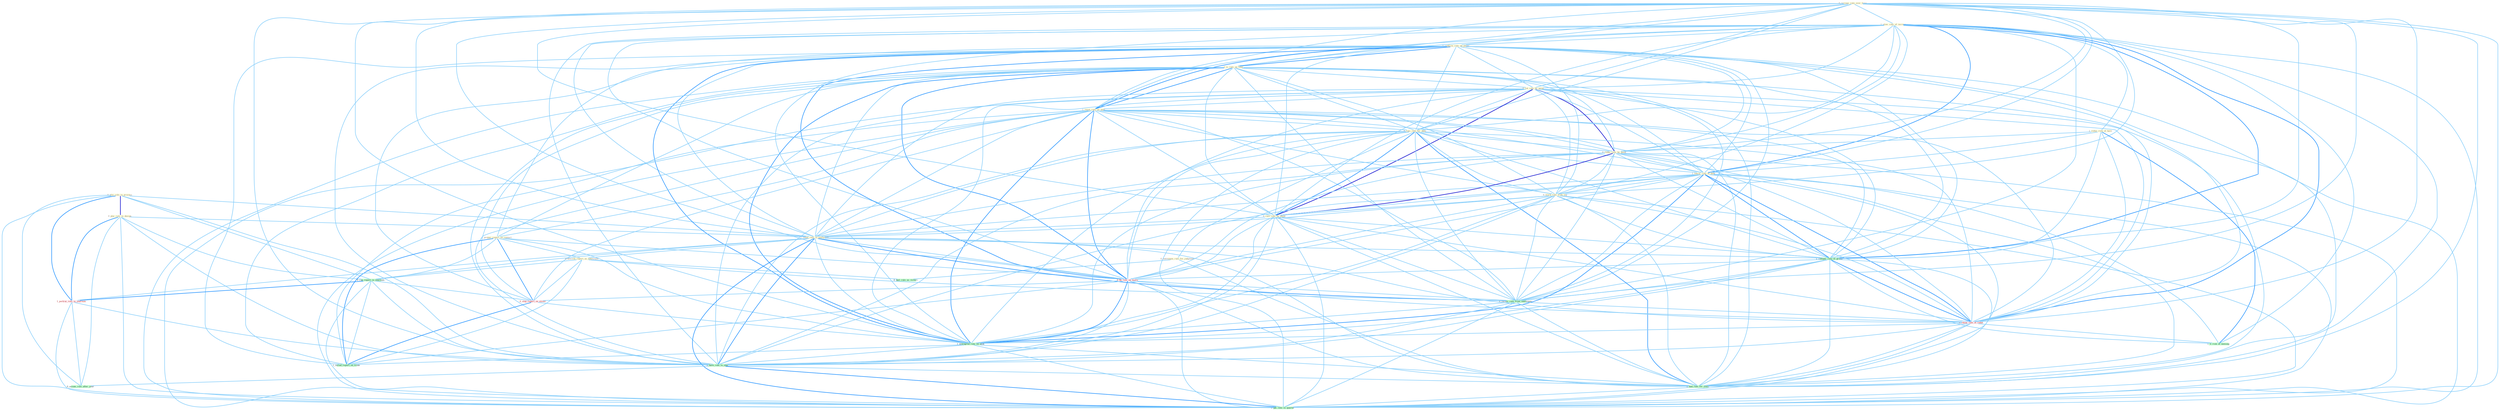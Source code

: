 Graph G{ 
    node
    [shape=polygon,style=filled,width=.5,height=.06,color="#BDFCC9",fixedsize=true,fontsize=4,
    fontcolor="#2f4f4f"];
    {node
    [color="#ffffe0", fontcolor="#8b7d6b"] "0_plai_role_in_process " "0_increas_rate_over_time " "1_slow_rate_of_increas " "1_confirm_rate_on_paper " "1_is_rate_on_loan " "0_cut_rate_by_point " "1_reset_rate_on_note " "1_reduc_risk_of_have " "0_rais_rate_for_busi " "0_reduc_rate_by_point " "0_plai_role_in_design " "0_entitynam_rule_for_judgment " "1_lower_rate_of_debt " "0_track_rate_with_lag " "0_rais_rate_by_point " "1_prepar_report_on_contact " "1_relax_rate_in_entitynam " "0_describ_report_as_entitynam "}
{node [color="#fff0f5", fontcolor="#b22222"] "0_ha_rate_on_morn " "0_stop_report_on_street " "0_choos_rate_of_rebat " "1_portrai_role_in_yearnum "}
edge [color="#B0E2FF"];

	"0_plai_role_in_process " -- "0_plai_role_in_design " [w="3", color="#0000cd" , len=0.6];
	"0_plai_role_in_process " -- "1_relax_rate_in_entitynam " [w="1", color="#87cefa" ];
	"0_plai_role_in_process " -- "0_ran_report_in_yearnum " [w="1", color="#87cefa" ];
	"0_plai_role_in_process " -- "1_portrai_role_in_yearnum " [w="2", color="#1e90ff" , len=0.8];
	"0_plai_role_in_process " -- "0_have_rate_in_year " [w="1", color="#87cefa" ];
	"0_plai_role_in_process " -- "0_assum_role_after_year " [w="1", color="#87cefa" ];
	"0_plai_role_in_process " -- "0_pai_rate_in_quarter " [w="1", color="#87cefa" ];
	"0_increas_rate_over_time " -- "1_slow_rate_of_increas " [w="1", color="#87cefa" ];
	"0_increas_rate_over_time " -- "1_confirm_rate_on_paper " [w="1", color="#87cefa" ];
	"0_increas_rate_over_time " -- "1_is_rate_on_loan " [w="1", color="#87cefa" ];
	"0_increas_rate_over_time " -- "0_cut_rate_by_point " [w="1", color="#87cefa" ];
	"0_increas_rate_over_time " -- "1_reset_rate_on_note " [w="1", color="#87cefa" ];
	"0_increas_rate_over_time " -- "0_rais_rate_for_busi " [w="1", color="#87cefa" ];
	"0_increas_rate_over_time " -- "0_reduc_rate_by_point " [w="1", color="#87cefa" ];
	"0_increas_rate_over_time " -- "1_lower_rate_of_debt " [w="1", color="#87cefa" ];
	"0_increas_rate_over_time " -- "0_track_rate_with_lag " [w="1", color="#87cefa" ];
	"0_increas_rate_over_time " -- "0_rais_rate_by_point " [w="1", color="#87cefa" ];
	"0_increas_rate_over_time " -- "1_relax_rate_in_entitynam " [w="1", color="#87cefa" ];
	"0_increas_rate_over_time " -- "1_compar_rate_of_group " [w="1", color="#87cefa" ];
	"0_increas_rate_over_time " -- "0_ha_rate_on_morn " [w="1", color="#87cefa" ];
	"0_increas_rate_over_time " -- "0_receiv_rate_from_entitynam " [w="1", color="#87cefa" ];
	"0_increas_rate_over_time " -- "0_choos_rate_of_rebat " [w="1", color="#87cefa" ];
	"0_increas_rate_over_time " -- "1_downgrad_rate_on_debt " [w="1", color="#87cefa" ];
	"0_increas_rate_over_time " -- "0_have_rate_in_year " [w="1", color="#87cefa" ];
	"0_increas_rate_over_time " -- "0_had_rate_for_yield " [w="1", color="#87cefa" ];
	"0_increas_rate_over_time " -- "0_pai_rate_in_quarter " [w="1", color="#87cefa" ];
	"1_slow_rate_of_increas " -- "1_confirm_rate_on_paper " [w="1", color="#87cefa" ];
	"1_slow_rate_of_increas " -- "1_is_rate_on_loan " [w="1", color="#87cefa" ];
	"1_slow_rate_of_increas " -- "0_cut_rate_by_point " [w="1", color="#87cefa" ];
	"1_slow_rate_of_increas " -- "1_reset_rate_on_note " [w="1", color="#87cefa" ];
	"1_slow_rate_of_increas " -- "1_reduc_risk_of_have " [w="1", color="#87cefa" ];
	"1_slow_rate_of_increas " -- "0_rais_rate_for_busi " [w="1", color="#87cefa" ];
	"1_slow_rate_of_increas " -- "0_reduc_rate_by_point " [w="1", color="#87cefa" ];
	"1_slow_rate_of_increas " -- "1_lower_rate_of_debt " [w="2", color="#1e90ff" , len=0.8];
	"1_slow_rate_of_increas " -- "0_track_rate_with_lag " [w="1", color="#87cefa" ];
	"1_slow_rate_of_increas " -- "0_rais_rate_by_point " [w="1", color="#87cefa" ];
	"1_slow_rate_of_increas " -- "1_relax_rate_in_entitynam " [w="1", color="#87cefa" ];
	"1_slow_rate_of_increas " -- "1_compar_rate_of_group " [w="2", color="#1e90ff" , len=0.8];
	"1_slow_rate_of_increas " -- "0_ha_rate_on_morn " [w="1", color="#87cefa" ];
	"1_slow_rate_of_increas " -- "0_receiv_rate_from_entitynam " [w="1", color="#87cefa" ];
	"1_slow_rate_of_increas " -- "0_choos_rate_of_rebat " [w="2", color="#1e90ff" , len=0.8];
	"1_slow_rate_of_increas " -- "1_downgrad_rate_on_debt " [w="1", color="#87cefa" ];
	"1_slow_rate_of_increas " -- "1_'s_risk_of_messag " [w="1", color="#87cefa" ];
	"1_slow_rate_of_increas " -- "0_have_rate_in_year " [w="1", color="#87cefa" ];
	"1_slow_rate_of_increas " -- "0_had_rate_for_yield " [w="1", color="#87cefa" ];
	"1_slow_rate_of_increas " -- "0_pai_rate_in_quarter " [w="1", color="#87cefa" ];
	"1_confirm_rate_on_paper " -- "1_is_rate_on_loan " [w="2", color="#1e90ff" , len=0.8];
	"1_confirm_rate_on_paper " -- "0_cut_rate_by_point " [w="1", color="#87cefa" ];
	"1_confirm_rate_on_paper " -- "1_reset_rate_on_note " [w="2", color="#1e90ff" , len=0.8];
	"1_confirm_rate_on_paper " -- "0_rais_rate_for_busi " [w="1", color="#87cefa" ];
	"1_confirm_rate_on_paper " -- "0_reduc_rate_by_point " [w="1", color="#87cefa" ];
	"1_confirm_rate_on_paper " -- "1_lower_rate_of_debt " [w="1", color="#87cefa" ];
	"1_confirm_rate_on_paper " -- "0_track_rate_with_lag " [w="1", color="#87cefa" ];
	"1_confirm_rate_on_paper " -- "0_rais_rate_by_point " [w="1", color="#87cefa" ];
	"1_confirm_rate_on_paper " -- "1_prepar_report_on_contact " [w="1", color="#87cefa" ];
	"1_confirm_rate_on_paper " -- "1_relax_rate_in_entitynam " [w="1", color="#87cefa" ];
	"1_confirm_rate_on_paper " -- "1_compar_rate_of_group " [w="1", color="#87cefa" ];
	"1_confirm_rate_on_paper " -- "0_ha_rate_on_morn " [w="2", color="#1e90ff" , len=0.8];
	"1_confirm_rate_on_paper " -- "0_receiv_rate_from_entitynam " [w="1", color="#87cefa" ];
	"1_confirm_rate_on_paper " -- "0_stop_report_on_street " [w="1", color="#87cefa" ];
	"1_confirm_rate_on_paper " -- "0_choos_rate_of_rebat " [w="1", color="#87cefa" ];
	"1_confirm_rate_on_paper " -- "1_downgrad_rate_on_debt " [w="2", color="#1e90ff" , len=0.8];
	"1_confirm_rate_on_paper " -- "0_have_rate_in_year " [w="1", color="#87cefa" ];
	"1_confirm_rate_on_paper " -- "1_includ_report_on_trade " [w="1", color="#87cefa" ];
	"1_confirm_rate_on_paper " -- "0_had_rate_for_yield " [w="1", color="#87cefa" ];
	"1_confirm_rate_on_paper " -- "0_pai_rate_in_quarter " [w="1", color="#87cefa" ];
	"1_is_rate_on_loan " -- "0_cut_rate_by_point " [w="1", color="#87cefa" ];
	"1_is_rate_on_loan " -- "1_reset_rate_on_note " [w="2", color="#1e90ff" , len=0.8];
	"1_is_rate_on_loan " -- "0_rais_rate_for_busi " [w="1", color="#87cefa" ];
	"1_is_rate_on_loan " -- "0_reduc_rate_by_point " [w="1", color="#87cefa" ];
	"1_is_rate_on_loan " -- "1_lower_rate_of_debt " [w="1", color="#87cefa" ];
	"1_is_rate_on_loan " -- "0_track_rate_with_lag " [w="1", color="#87cefa" ];
	"1_is_rate_on_loan " -- "0_rais_rate_by_point " [w="1", color="#87cefa" ];
	"1_is_rate_on_loan " -- "1_prepar_report_on_contact " [w="1", color="#87cefa" ];
	"1_is_rate_on_loan " -- "1_relax_rate_in_entitynam " [w="1", color="#87cefa" ];
	"1_is_rate_on_loan " -- "1_compar_rate_of_group " [w="1", color="#87cefa" ];
	"1_is_rate_on_loan " -- "0_ha_rate_on_morn " [w="2", color="#1e90ff" , len=0.8];
	"1_is_rate_on_loan " -- "0_receiv_rate_from_entitynam " [w="1", color="#87cefa" ];
	"1_is_rate_on_loan " -- "0_stop_report_on_street " [w="1", color="#87cefa" ];
	"1_is_rate_on_loan " -- "0_choos_rate_of_rebat " [w="1", color="#87cefa" ];
	"1_is_rate_on_loan " -- "1_downgrad_rate_on_debt " [w="2", color="#1e90ff" , len=0.8];
	"1_is_rate_on_loan " -- "0_have_rate_in_year " [w="1", color="#87cefa" ];
	"1_is_rate_on_loan " -- "1_includ_report_on_trade " [w="1", color="#87cefa" ];
	"1_is_rate_on_loan " -- "0_had_rate_for_yield " [w="1", color="#87cefa" ];
	"1_is_rate_on_loan " -- "0_pai_rate_in_quarter " [w="1", color="#87cefa" ];
	"0_cut_rate_by_point " -- "1_reset_rate_on_note " [w="1", color="#87cefa" ];
	"0_cut_rate_by_point " -- "0_rais_rate_for_busi " [w="1", color="#87cefa" ];
	"0_cut_rate_by_point " -- "0_reduc_rate_by_point " [w="3", color="#0000cd" , len=0.6];
	"0_cut_rate_by_point " -- "1_lower_rate_of_debt " [w="1", color="#87cefa" ];
	"0_cut_rate_by_point " -- "0_track_rate_with_lag " [w="1", color="#87cefa" ];
	"0_cut_rate_by_point " -- "0_rais_rate_by_point " [w="3", color="#0000cd" , len=0.6];
	"0_cut_rate_by_point " -- "1_relax_rate_in_entitynam " [w="1", color="#87cefa" ];
	"0_cut_rate_by_point " -- "1_compar_rate_of_group " [w="1", color="#87cefa" ];
	"0_cut_rate_by_point " -- "0_ha_rate_on_morn " [w="1", color="#87cefa" ];
	"0_cut_rate_by_point " -- "0_receiv_rate_from_entitynam " [w="1", color="#87cefa" ];
	"0_cut_rate_by_point " -- "0_choos_rate_of_rebat " [w="1", color="#87cefa" ];
	"0_cut_rate_by_point " -- "1_downgrad_rate_on_debt " [w="1", color="#87cefa" ];
	"0_cut_rate_by_point " -- "0_have_rate_in_year " [w="1", color="#87cefa" ];
	"0_cut_rate_by_point " -- "0_had_rate_for_yield " [w="1", color="#87cefa" ];
	"0_cut_rate_by_point " -- "0_pai_rate_in_quarter " [w="1", color="#87cefa" ];
	"1_reset_rate_on_note " -- "0_rais_rate_for_busi " [w="1", color="#87cefa" ];
	"1_reset_rate_on_note " -- "0_reduc_rate_by_point " [w="1", color="#87cefa" ];
	"1_reset_rate_on_note " -- "1_lower_rate_of_debt " [w="1", color="#87cefa" ];
	"1_reset_rate_on_note " -- "0_track_rate_with_lag " [w="1", color="#87cefa" ];
	"1_reset_rate_on_note " -- "0_rais_rate_by_point " [w="1", color="#87cefa" ];
	"1_reset_rate_on_note " -- "1_prepar_report_on_contact " [w="1", color="#87cefa" ];
	"1_reset_rate_on_note " -- "1_relax_rate_in_entitynam " [w="1", color="#87cefa" ];
	"1_reset_rate_on_note " -- "1_compar_rate_of_group " [w="1", color="#87cefa" ];
	"1_reset_rate_on_note " -- "0_ha_rate_on_morn " [w="2", color="#1e90ff" , len=0.8];
	"1_reset_rate_on_note " -- "0_receiv_rate_from_entitynam " [w="1", color="#87cefa" ];
	"1_reset_rate_on_note " -- "0_stop_report_on_street " [w="1", color="#87cefa" ];
	"1_reset_rate_on_note " -- "0_choos_rate_of_rebat " [w="1", color="#87cefa" ];
	"1_reset_rate_on_note " -- "1_downgrad_rate_on_debt " [w="2", color="#1e90ff" , len=0.8];
	"1_reset_rate_on_note " -- "0_have_rate_in_year " [w="1", color="#87cefa" ];
	"1_reset_rate_on_note " -- "1_includ_report_on_trade " [w="1", color="#87cefa" ];
	"1_reset_rate_on_note " -- "0_had_rate_for_yield " [w="1", color="#87cefa" ];
	"1_reset_rate_on_note " -- "0_pai_rate_in_quarter " [w="1", color="#87cefa" ];
	"1_reduc_risk_of_have " -- "0_reduc_rate_by_point " [w="1", color="#87cefa" ];
	"1_reduc_risk_of_have " -- "1_lower_rate_of_debt " [w="1", color="#87cefa" ];
	"1_reduc_risk_of_have " -- "1_compar_rate_of_group " [w="1", color="#87cefa" ];
	"1_reduc_risk_of_have " -- "0_choos_rate_of_rebat " [w="1", color="#87cefa" ];
	"1_reduc_risk_of_have " -- "1_'s_risk_of_messag " [w="2", color="#1e90ff" , len=0.8];
	"0_rais_rate_for_busi " -- "0_reduc_rate_by_point " [w="1", color="#87cefa" ];
	"0_rais_rate_for_busi " -- "0_entitynam_rule_for_judgment " [w="1", color="#87cefa" ];
	"0_rais_rate_for_busi " -- "1_lower_rate_of_debt " [w="1", color="#87cefa" ];
	"0_rais_rate_for_busi " -- "0_track_rate_with_lag " [w="1", color="#87cefa" ];
	"0_rais_rate_for_busi " -- "0_rais_rate_by_point " [w="2", color="#1e90ff" , len=0.8];
	"0_rais_rate_for_busi " -- "1_relax_rate_in_entitynam " [w="1", color="#87cefa" ];
	"0_rais_rate_for_busi " -- "1_compar_rate_of_group " [w="1", color="#87cefa" ];
	"0_rais_rate_for_busi " -- "0_ha_rate_on_morn " [w="1", color="#87cefa" ];
	"0_rais_rate_for_busi " -- "0_receiv_rate_from_entitynam " [w="1", color="#87cefa" ];
	"0_rais_rate_for_busi " -- "0_choos_rate_of_rebat " [w="1", color="#87cefa" ];
	"0_rais_rate_for_busi " -- "1_downgrad_rate_on_debt " [w="1", color="#87cefa" ];
	"0_rais_rate_for_busi " -- "0_have_rate_in_year " [w="1", color="#87cefa" ];
	"0_rais_rate_for_busi " -- "0_had_rate_for_yield " [w="2", color="#1e90ff" , len=0.8];
	"0_rais_rate_for_busi " -- "0_pai_rate_in_quarter " [w="1", color="#87cefa" ];
	"0_reduc_rate_by_point " -- "1_lower_rate_of_debt " [w="1", color="#87cefa" ];
	"0_reduc_rate_by_point " -- "0_track_rate_with_lag " [w="1", color="#87cefa" ];
	"0_reduc_rate_by_point " -- "0_rais_rate_by_point " [w="3", color="#0000cd" , len=0.6];
	"0_reduc_rate_by_point " -- "1_relax_rate_in_entitynam " [w="1", color="#87cefa" ];
	"0_reduc_rate_by_point " -- "1_compar_rate_of_group " [w="1", color="#87cefa" ];
	"0_reduc_rate_by_point " -- "0_ha_rate_on_morn " [w="1", color="#87cefa" ];
	"0_reduc_rate_by_point " -- "0_receiv_rate_from_entitynam " [w="1", color="#87cefa" ];
	"0_reduc_rate_by_point " -- "0_choos_rate_of_rebat " [w="1", color="#87cefa" ];
	"0_reduc_rate_by_point " -- "1_downgrad_rate_on_debt " [w="1", color="#87cefa" ];
	"0_reduc_rate_by_point " -- "0_have_rate_in_year " [w="1", color="#87cefa" ];
	"0_reduc_rate_by_point " -- "0_had_rate_for_yield " [w="1", color="#87cefa" ];
	"0_reduc_rate_by_point " -- "0_pai_rate_in_quarter " [w="1", color="#87cefa" ];
	"0_plai_role_in_design " -- "1_relax_rate_in_entitynam " [w="1", color="#87cefa" ];
	"0_plai_role_in_design " -- "0_ran_report_in_yearnum " [w="1", color="#87cefa" ];
	"0_plai_role_in_design " -- "1_portrai_role_in_yearnum " [w="2", color="#1e90ff" , len=0.8];
	"0_plai_role_in_design " -- "0_have_rate_in_year " [w="1", color="#87cefa" ];
	"0_plai_role_in_design " -- "0_assum_role_after_year " [w="1", color="#87cefa" ];
	"0_plai_role_in_design " -- "0_pai_rate_in_quarter " [w="1", color="#87cefa" ];
	"0_entitynam_rule_for_judgment " -- "0_had_rate_for_yield " [w="1", color="#87cefa" ];
	"0_entitynam_rule_for_judgment " -- "0_hail_rule_as_victori " [w="1", color="#87cefa" ];
	"1_lower_rate_of_debt " -- "0_track_rate_with_lag " [w="1", color="#87cefa" ];
	"1_lower_rate_of_debt " -- "0_rais_rate_by_point " [w="1", color="#87cefa" ];
	"1_lower_rate_of_debt " -- "1_relax_rate_in_entitynam " [w="1", color="#87cefa" ];
	"1_lower_rate_of_debt " -- "1_compar_rate_of_group " [w="2", color="#1e90ff" , len=0.8];
	"1_lower_rate_of_debt " -- "0_ha_rate_on_morn " [w="1", color="#87cefa" ];
	"1_lower_rate_of_debt " -- "0_receiv_rate_from_entitynam " [w="1", color="#87cefa" ];
	"1_lower_rate_of_debt " -- "0_choos_rate_of_rebat " [w="2", color="#1e90ff" , len=0.8];
	"1_lower_rate_of_debt " -- "1_downgrad_rate_on_debt " [w="2", color="#1e90ff" , len=0.8];
	"1_lower_rate_of_debt " -- "1_'s_risk_of_messag " [w="1", color="#87cefa" ];
	"1_lower_rate_of_debt " -- "0_have_rate_in_year " [w="1", color="#87cefa" ];
	"1_lower_rate_of_debt " -- "0_had_rate_for_yield " [w="1", color="#87cefa" ];
	"1_lower_rate_of_debt " -- "0_pai_rate_in_quarter " [w="1", color="#87cefa" ];
	"0_track_rate_with_lag " -- "0_rais_rate_by_point " [w="1", color="#87cefa" ];
	"0_track_rate_with_lag " -- "1_relax_rate_in_entitynam " [w="1", color="#87cefa" ];
	"0_track_rate_with_lag " -- "1_compar_rate_of_group " [w="1", color="#87cefa" ];
	"0_track_rate_with_lag " -- "0_ha_rate_on_morn " [w="1", color="#87cefa" ];
	"0_track_rate_with_lag " -- "0_receiv_rate_from_entitynam " [w="1", color="#87cefa" ];
	"0_track_rate_with_lag " -- "0_choos_rate_of_rebat " [w="1", color="#87cefa" ];
	"0_track_rate_with_lag " -- "1_downgrad_rate_on_debt " [w="1", color="#87cefa" ];
	"0_track_rate_with_lag " -- "0_have_rate_in_year " [w="1", color="#87cefa" ];
	"0_track_rate_with_lag " -- "0_had_rate_for_yield " [w="1", color="#87cefa" ];
	"0_track_rate_with_lag " -- "0_pai_rate_in_quarter " [w="1", color="#87cefa" ];
	"0_rais_rate_by_point " -- "1_relax_rate_in_entitynam " [w="1", color="#87cefa" ];
	"0_rais_rate_by_point " -- "1_compar_rate_of_group " [w="1", color="#87cefa" ];
	"0_rais_rate_by_point " -- "0_ha_rate_on_morn " [w="1", color="#87cefa" ];
	"0_rais_rate_by_point " -- "0_receiv_rate_from_entitynam " [w="1", color="#87cefa" ];
	"0_rais_rate_by_point " -- "0_choos_rate_of_rebat " [w="1", color="#87cefa" ];
	"0_rais_rate_by_point " -- "1_downgrad_rate_on_debt " [w="1", color="#87cefa" ];
	"0_rais_rate_by_point " -- "0_have_rate_in_year " [w="1", color="#87cefa" ];
	"0_rais_rate_by_point " -- "0_had_rate_for_yield " [w="1", color="#87cefa" ];
	"0_rais_rate_by_point " -- "0_pai_rate_in_quarter " [w="1", color="#87cefa" ];
	"1_prepar_report_on_contact " -- "0_describ_report_as_entitynam " [w="1", color="#87cefa" ];
	"1_prepar_report_on_contact " -- "0_ran_report_in_yearnum " [w="1", color="#87cefa" ];
	"1_prepar_report_on_contact " -- "0_ha_rate_on_morn " [w="1", color="#87cefa" ];
	"1_prepar_report_on_contact " -- "0_stop_report_on_street " [w="2", color="#1e90ff" , len=0.8];
	"1_prepar_report_on_contact " -- "1_downgrad_rate_on_debt " [w="1", color="#87cefa" ];
	"1_prepar_report_on_contact " -- "1_includ_report_on_trade " [w="2", color="#1e90ff" , len=0.8];
	"1_relax_rate_in_entitynam " -- "0_describ_report_as_entitynam " [w="1", color="#87cefa" ];
	"1_relax_rate_in_entitynam " -- "1_compar_rate_of_group " [w="1", color="#87cefa" ];
	"1_relax_rate_in_entitynam " -- "0_ran_report_in_yearnum " [w="1", color="#87cefa" ];
	"1_relax_rate_in_entitynam " -- "0_ha_rate_on_morn " [w="1", color="#87cefa" ];
	"1_relax_rate_in_entitynam " -- "0_receiv_rate_from_entitynam " [w="2", color="#1e90ff" , len=0.8];
	"1_relax_rate_in_entitynam " -- "0_choos_rate_of_rebat " [w="1", color="#87cefa" ];
	"1_relax_rate_in_entitynam " -- "1_downgrad_rate_on_debt " [w="1", color="#87cefa" ];
	"1_relax_rate_in_entitynam " -- "1_portrai_role_in_yearnum " [w="1", color="#87cefa" ];
	"1_relax_rate_in_entitynam " -- "0_have_rate_in_year " [w="2", color="#1e90ff" , len=0.8];
	"1_relax_rate_in_entitynam " -- "0_had_rate_for_yield " [w="1", color="#87cefa" ];
	"1_relax_rate_in_entitynam " -- "0_pai_rate_in_quarter " [w="2", color="#1e90ff" , len=0.8];
	"0_describ_report_as_entitynam " -- "0_ran_report_in_yearnum " [w="1", color="#87cefa" ];
	"0_describ_report_as_entitynam " -- "0_receiv_rate_from_entitynam " [w="1", color="#87cefa" ];
	"0_describ_report_as_entitynam " -- "0_stop_report_on_street " [w="1", color="#87cefa" ];
	"0_describ_report_as_entitynam " -- "1_includ_report_on_trade " [w="1", color="#87cefa" ];
	"0_describ_report_as_entitynam " -- "0_hail_rule_as_victori " [w="1", color="#87cefa" ];
	"1_compar_rate_of_group " -- "0_ha_rate_on_morn " [w="1", color="#87cefa" ];
	"1_compar_rate_of_group " -- "0_receiv_rate_from_entitynam " [w="1", color="#87cefa" ];
	"1_compar_rate_of_group " -- "0_choos_rate_of_rebat " [w="2", color="#1e90ff" , len=0.8];
	"1_compar_rate_of_group " -- "1_downgrad_rate_on_debt " [w="1", color="#87cefa" ];
	"1_compar_rate_of_group " -- "1_'s_risk_of_messag " [w="1", color="#87cefa" ];
	"1_compar_rate_of_group " -- "0_have_rate_in_year " [w="1", color="#87cefa" ];
	"1_compar_rate_of_group " -- "0_had_rate_for_yield " [w="1", color="#87cefa" ];
	"1_compar_rate_of_group " -- "0_pai_rate_in_quarter " [w="1", color="#87cefa" ];
	"0_ran_report_in_yearnum " -- "0_stop_report_on_street " [w="1", color="#87cefa" ];
	"0_ran_report_in_yearnum " -- "1_portrai_role_in_yearnum " [w="2", color="#1e90ff" , len=0.8];
	"0_ran_report_in_yearnum " -- "0_have_rate_in_year " [w="1", color="#87cefa" ];
	"0_ran_report_in_yearnum " -- "1_includ_report_on_trade " [w="1", color="#87cefa" ];
	"0_ran_report_in_yearnum " -- "0_pai_rate_in_quarter " [w="1", color="#87cefa" ];
	"0_ha_rate_on_morn " -- "0_receiv_rate_from_entitynam " [w="1", color="#87cefa" ];
	"0_ha_rate_on_morn " -- "0_stop_report_on_street " [w="1", color="#87cefa" ];
	"0_ha_rate_on_morn " -- "0_choos_rate_of_rebat " [w="1", color="#87cefa" ];
	"0_ha_rate_on_morn " -- "1_downgrad_rate_on_debt " [w="2", color="#1e90ff" , len=0.8];
	"0_ha_rate_on_morn " -- "0_have_rate_in_year " [w="1", color="#87cefa" ];
	"0_ha_rate_on_morn " -- "1_includ_report_on_trade " [w="1", color="#87cefa" ];
	"0_ha_rate_on_morn " -- "0_had_rate_for_yield " [w="1", color="#87cefa" ];
	"0_ha_rate_on_morn " -- "0_pai_rate_in_quarter " [w="1", color="#87cefa" ];
	"0_receiv_rate_from_entitynam " -- "0_choos_rate_of_rebat " [w="1", color="#87cefa" ];
	"0_receiv_rate_from_entitynam " -- "1_downgrad_rate_on_debt " [w="1", color="#87cefa" ];
	"0_receiv_rate_from_entitynam " -- "0_have_rate_in_year " [w="1", color="#87cefa" ];
	"0_receiv_rate_from_entitynam " -- "0_had_rate_for_yield " [w="1", color="#87cefa" ];
	"0_receiv_rate_from_entitynam " -- "0_pai_rate_in_quarter " [w="1", color="#87cefa" ];
	"0_stop_report_on_street " -- "1_downgrad_rate_on_debt " [w="1", color="#87cefa" ];
	"0_stop_report_on_street " -- "1_includ_report_on_trade " [w="2", color="#1e90ff" , len=0.8];
	"0_choos_rate_of_rebat " -- "1_downgrad_rate_on_debt " [w="1", color="#87cefa" ];
	"0_choos_rate_of_rebat " -- "1_'s_risk_of_messag " [w="1", color="#87cefa" ];
	"0_choos_rate_of_rebat " -- "0_have_rate_in_year " [w="1", color="#87cefa" ];
	"0_choos_rate_of_rebat " -- "0_had_rate_for_yield " [w="1", color="#87cefa" ];
	"0_choos_rate_of_rebat " -- "0_pai_rate_in_quarter " [w="1", color="#87cefa" ];
	"1_downgrad_rate_on_debt " -- "0_have_rate_in_year " [w="1", color="#87cefa" ];
	"1_downgrad_rate_on_debt " -- "1_includ_report_on_trade " [w="1", color="#87cefa" ];
	"1_downgrad_rate_on_debt " -- "0_had_rate_for_yield " [w="1", color="#87cefa" ];
	"1_downgrad_rate_on_debt " -- "0_pai_rate_in_quarter " [w="1", color="#87cefa" ];
	"1_portrai_role_in_yearnum " -- "0_have_rate_in_year " [w="1", color="#87cefa" ];
	"1_portrai_role_in_yearnum " -- "0_assum_role_after_year " [w="1", color="#87cefa" ];
	"1_portrai_role_in_yearnum " -- "0_pai_rate_in_quarter " [w="1", color="#87cefa" ];
	"0_have_rate_in_year " -- "0_assum_role_after_year " [w="1", color="#87cefa" ];
	"0_have_rate_in_year " -- "0_had_rate_for_yield " [w="1", color="#87cefa" ];
	"0_have_rate_in_year " -- "0_pai_rate_in_quarter " [w="2", color="#1e90ff" , len=0.8];
	"0_had_rate_for_yield " -- "0_pai_rate_in_quarter " [w="1", color="#87cefa" ];
}